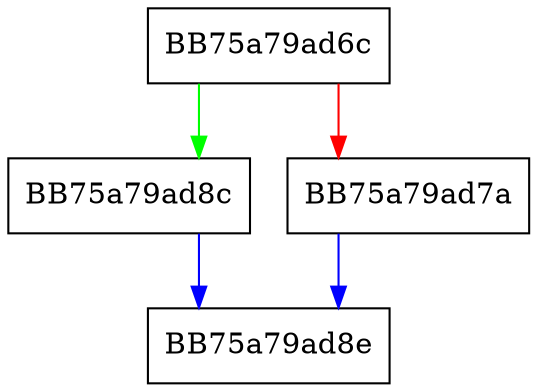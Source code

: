 digraph _wremove {
  node [shape="box"];
  graph [splines=ortho];
  BB75a79ad6c -> BB75a79ad8c [color="green"];
  BB75a79ad6c -> BB75a79ad7a [color="red"];
  BB75a79ad7a -> BB75a79ad8e [color="blue"];
  BB75a79ad8c -> BB75a79ad8e [color="blue"];
}